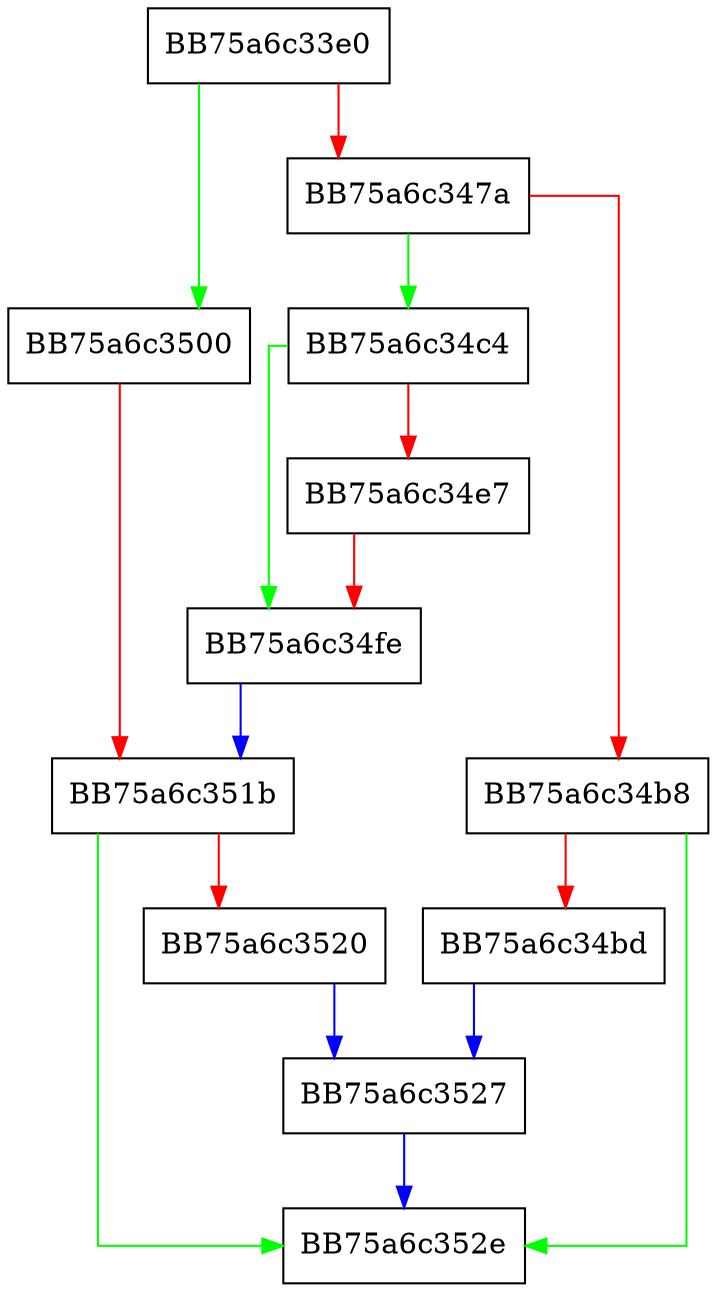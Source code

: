 digraph USER32_DLL_MessageBoxA {
  node [shape="box"];
  graph [splines=ortho];
  BB75a6c33e0 -> BB75a6c3500 [color="green"];
  BB75a6c33e0 -> BB75a6c347a [color="red"];
  BB75a6c347a -> BB75a6c34c4 [color="green"];
  BB75a6c347a -> BB75a6c34b8 [color="red"];
  BB75a6c34b8 -> BB75a6c352e [color="green"];
  BB75a6c34b8 -> BB75a6c34bd [color="red"];
  BB75a6c34bd -> BB75a6c3527 [color="blue"];
  BB75a6c34c4 -> BB75a6c34fe [color="green"];
  BB75a6c34c4 -> BB75a6c34e7 [color="red"];
  BB75a6c34e7 -> BB75a6c34fe [color="red"];
  BB75a6c34fe -> BB75a6c351b [color="blue"];
  BB75a6c3500 -> BB75a6c351b [color="red"];
  BB75a6c351b -> BB75a6c352e [color="green"];
  BB75a6c351b -> BB75a6c3520 [color="red"];
  BB75a6c3520 -> BB75a6c3527 [color="blue"];
  BB75a6c3527 -> BB75a6c352e [color="blue"];
}